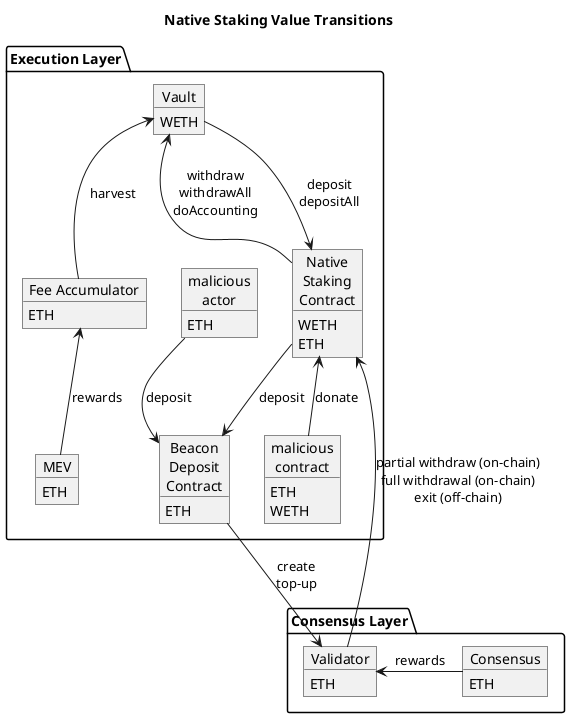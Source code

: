 @startuml

title Native Staking Value Transitions

package "Execution Layer" {
    object "Vault" as vault
    vault : WETH
    object "Native\nStaking\nContract" as nsc
    nsc : WETH\nETH
    object "Fee Accumulator" as fa
    fa : ETH
    object "Beacon\nDeposit\nContract" as bdc
    bdc : ETH
    object "MEV" as mev
    mev : ETH
    object "malicious\ncontract" as mal
    mal : ETH\nWETH
    object "malicious\nactor" as malActor
    malActor : ETH
}

package "Consensus Layer" {
    object "Validator" as val
    val : ETH
    object "Consensus" as cr
    cr : ETH
}

vault  --> nsc : deposit\ndepositAll
nsc --> vault : withdraw\nwithdrawAll\ndoAccounting
vault <-- fa : harvest
fa <-- mev : rewards
nsc <-- mal : donate

malActor --> bdc : deposit

nsc  --> bdc : deposit

bdc --> val : create\ntop-up
val --> nsc : partial withdraw (on-chain)\nfull withdrawal (on-chain)\nexit (off-chain)

val <- cr : rewards

@enduml